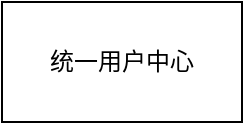 <mxfile version="22.1.21" type="github">
  <diagram name="第 1 页" id="nl_SVo8nJQFdmFtLfmIW">
    <mxGraphModel dx="2074" dy="1180" grid="0" gridSize="10" guides="1" tooltips="1" connect="1" arrows="1" fold="1" page="1" pageScale="1" pageWidth="827" pageHeight="1169" math="0" shadow="0">
      <root>
        <mxCell id="0" />
        <mxCell id="1" parent="0" />
        <mxCell id="Xdd-GH1y-uxtfCDk_GQl-2" value="统一用户中心" style="rounded=0;whiteSpace=wrap;html=1;" vertex="1" parent="1">
          <mxGeometry x="140" y="711" width="120" height="60" as="geometry" />
        </mxCell>
      </root>
    </mxGraphModel>
  </diagram>
</mxfile>

